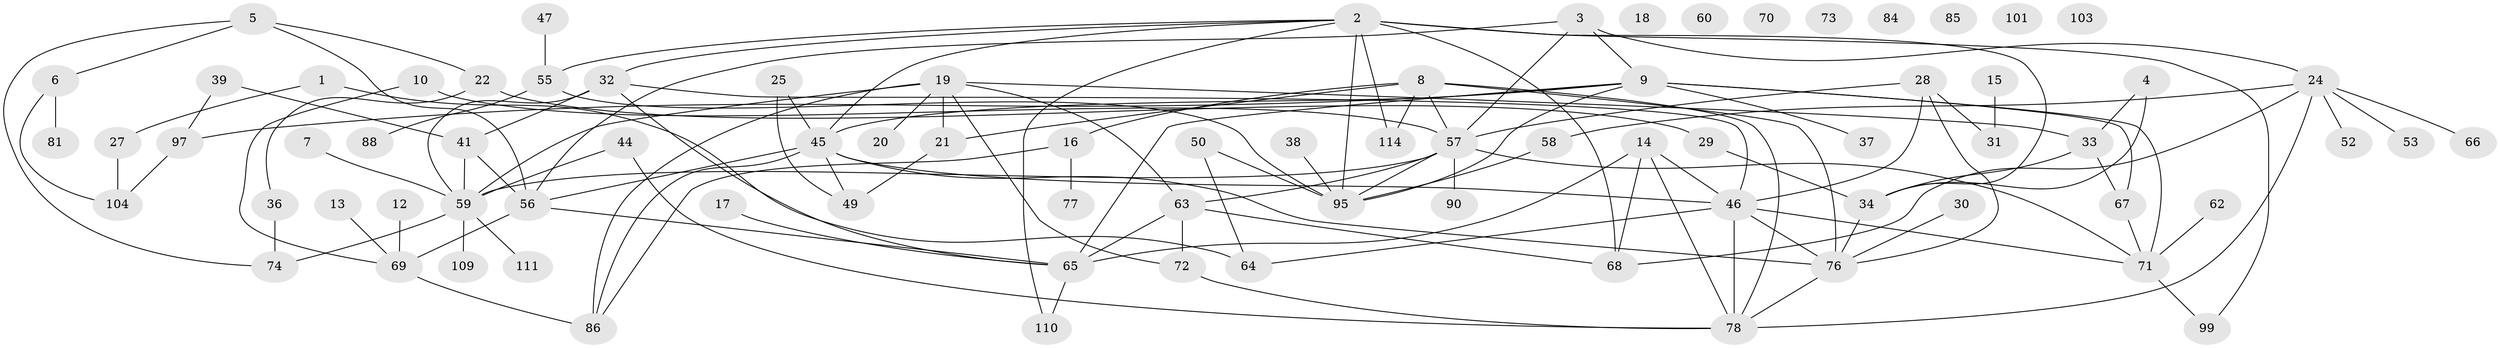 // Generated by graph-tools (version 1.1) at 2025/23/03/03/25 07:23:26]
// undirected, 82 vertices, 125 edges
graph export_dot {
graph [start="1"]
  node [color=gray90,style=filled];
  1 [super="+11"];
  2 [super="+43"];
  3 [super="+107"];
  4 [super="+75"];
  5 [super="+117"];
  6 [super="+42"];
  7;
  8 [super="+51"];
  9 [super="+102"];
  10;
  12;
  13;
  14 [super="+40"];
  15;
  16 [super="+105"];
  17;
  18;
  19 [super="+48"];
  20;
  21 [super="+26"];
  22 [super="+23"];
  24 [super="+54"];
  25;
  27;
  28 [super="+61"];
  29;
  30;
  31 [super="+79"];
  32 [super="+83"];
  33;
  34 [super="+35"];
  36;
  37;
  38;
  39;
  41;
  44 [super="+112"];
  45 [super="+80"];
  46 [super="+100"];
  47;
  49;
  50;
  52;
  53;
  55 [super="+108"];
  56 [super="+115"];
  57 [super="+116"];
  58;
  59 [super="+89"];
  60;
  62;
  63 [super="+118"];
  64 [super="+113"];
  65 [super="+93"];
  66;
  67;
  68;
  69 [super="+106"];
  70;
  71 [super="+94"];
  72 [super="+82"];
  73;
  74 [super="+87"];
  76 [super="+92"];
  77;
  78 [super="+96"];
  81;
  84 [super="+91"];
  85;
  86;
  88;
  90;
  95 [super="+98"];
  97;
  99;
  101;
  103;
  104;
  109;
  110;
  111;
  114;
  1 -- 64;
  1 -- 27;
  2 -- 34 [weight=2];
  2 -- 99;
  2 -- 68;
  2 -- 114;
  2 -- 45;
  2 -- 110;
  2 -- 95;
  2 -- 32;
  2 -- 55;
  3 -- 9;
  3 -- 24;
  3 -- 56;
  3 -- 57;
  4 -- 33;
  4 -- 34;
  5 -- 56;
  5 -- 74;
  5 -- 6;
  5 -- 22;
  6 -- 81;
  6 -- 104;
  7 -- 59;
  8 -- 57;
  8 -- 78;
  8 -- 114;
  8 -- 21 [weight=2];
  8 -- 76;
  8 -- 16;
  9 -- 67;
  9 -- 95;
  9 -- 97;
  9 -- 65;
  9 -- 45;
  9 -- 37;
  9 -- 71;
  10 -- 57;
  10 -- 69;
  12 -- 69;
  13 -- 69;
  14 -- 68;
  14 -- 65;
  14 -- 46;
  14 -- 78;
  15 -- 31;
  16 -- 77;
  16 -- 86;
  17 -- 65;
  19 -- 72;
  19 -- 86;
  19 -- 33;
  19 -- 20;
  19 -- 21;
  19 -- 63;
  19 -- 59;
  21 -- 49;
  22 -- 36;
  22 -- 29;
  24 -- 66;
  24 -- 52;
  24 -- 53;
  24 -- 68;
  24 -- 58;
  24 -- 78;
  25 -- 45;
  25 -- 49;
  27 -- 104;
  28 -- 57;
  28 -- 46;
  28 -- 31;
  28 -- 76;
  29 -- 34;
  30 -- 76;
  32 -- 59 [weight=2];
  32 -- 46;
  32 -- 65;
  32 -- 41;
  33 -- 34;
  33 -- 67;
  34 -- 76;
  36 -- 74;
  38 -- 95;
  39 -- 41;
  39 -- 97;
  41 -- 56;
  41 -- 59;
  44 -- 59;
  44 -- 78;
  45 -- 49;
  45 -- 76;
  45 -- 56;
  45 -- 86;
  45 -- 46;
  46 -- 64 [weight=2];
  46 -- 76;
  46 -- 78;
  46 -- 71;
  47 -- 55;
  50 -- 64;
  50 -- 95;
  55 -- 95;
  55 -- 88;
  56 -- 65;
  56 -- 69;
  57 -- 90;
  57 -- 71;
  57 -- 59;
  57 -- 95;
  57 -- 63;
  58 -- 95;
  59 -- 74;
  59 -- 111;
  59 -- 109;
  62 -- 71;
  63 -- 65;
  63 -- 72;
  63 -- 68;
  65 -- 110;
  67 -- 71;
  69 -- 86;
  71 -- 99;
  72 -- 78;
  76 -- 78;
  97 -- 104;
}
